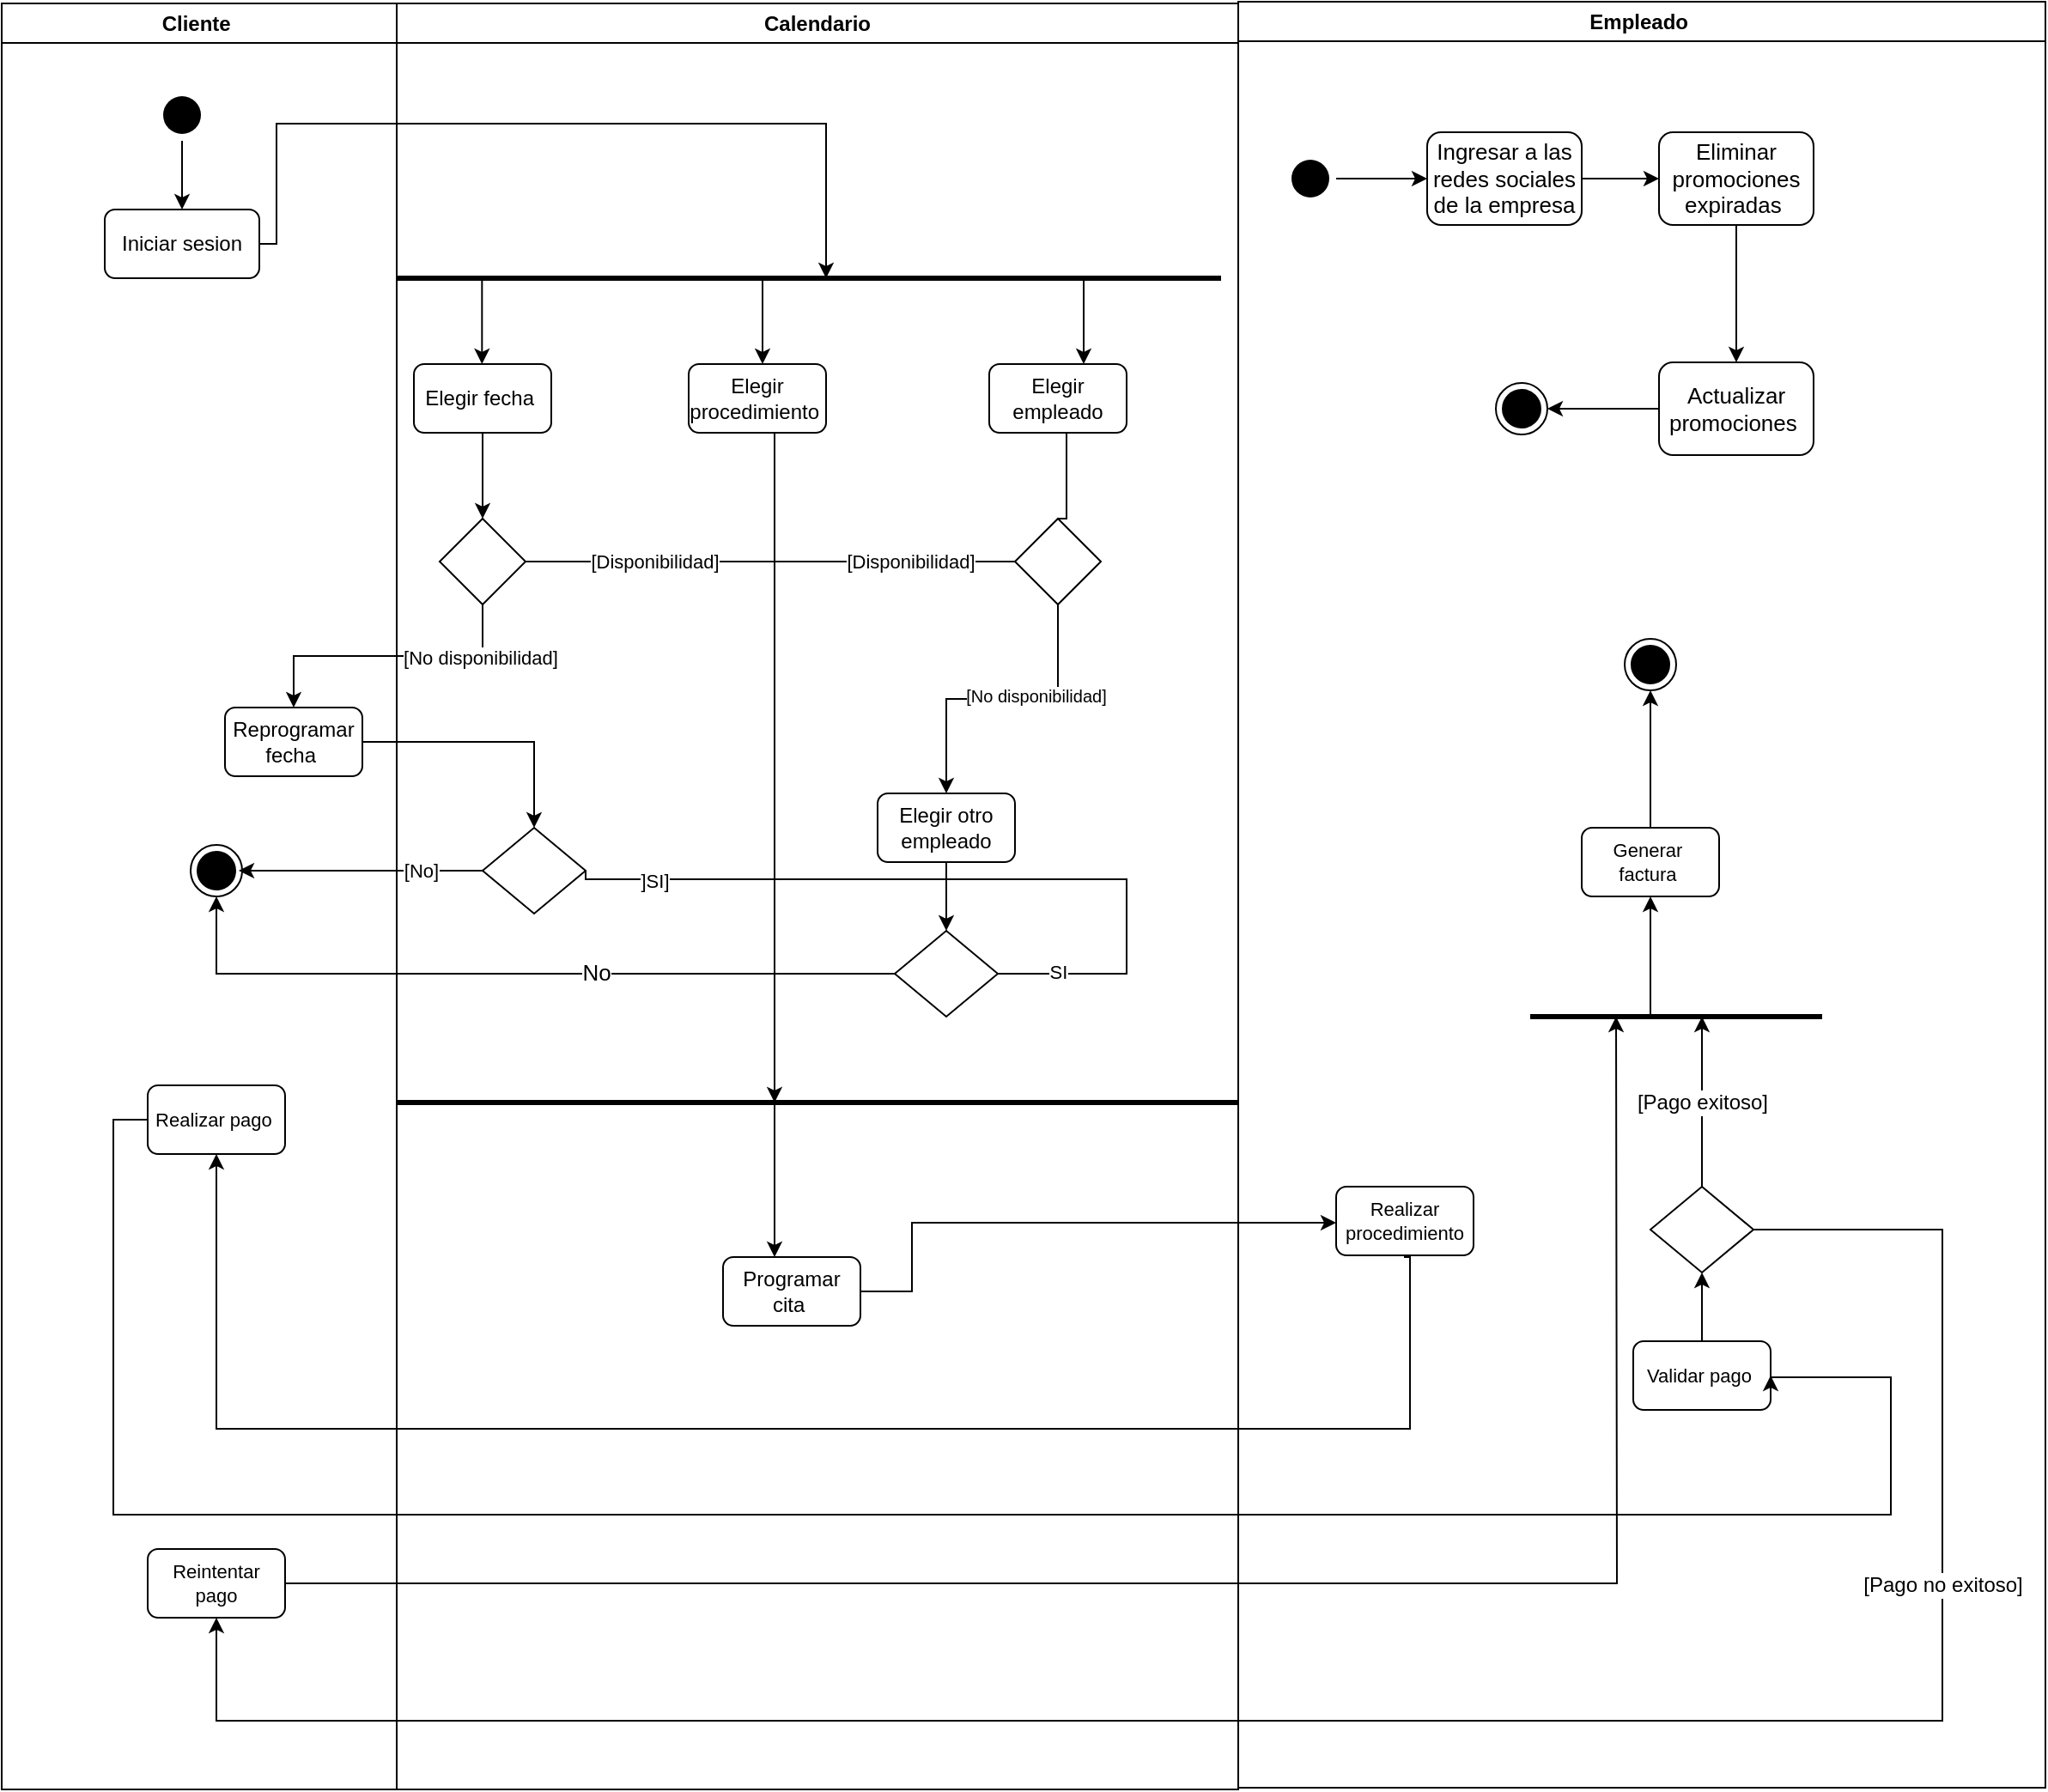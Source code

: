 <mxfile version="20.8.20" type="google"><diagram id="agyuGTykcgmT7RsgFzJi" name="Página-1"><mxGraphModel grid="1" page="1" gridSize="10" guides="1" tooltips="1" connect="1" arrows="1" fold="1" pageScale="1" pageWidth="827" pageHeight="1169" math="0" shadow="0"><root><mxCell id="0"/><mxCell id="1" parent="0"/><mxCell id="9iavjYxWbR6sxeOeJVab-1" value="Cliente&amp;nbsp;" style="swimlane;whiteSpace=wrap;html=1;movable=1;resizable=1;rotatable=1;deletable=1;editable=1;connectable=1;" vertex="1" parent="1"><mxGeometry x="-30" y="130" width="230" height="1040" as="geometry"/></mxCell><mxCell id="9iavjYxWbR6sxeOeJVab-7" style="edgeStyle=orthogonalEdgeStyle;rounded=0;orthogonalLoop=1;jettySize=auto;html=1;entryX=0.5;entryY=0;entryDx=0;entryDy=0;" edge="1" parent="9iavjYxWbR6sxeOeJVab-1" source="9iavjYxWbR6sxeOeJVab-4" target="9iavjYxWbR6sxeOeJVab-8"><mxGeometry relative="1" as="geometry"><mxPoint x="105" y="115" as="targetPoint"/></mxGeometry></mxCell><mxCell id="9iavjYxWbR6sxeOeJVab-4" value="" style="ellipse;html=1;shape=endState;fillColor=#000000;strokeColor=none;" vertex="1" parent="9iavjYxWbR6sxeOeJVab-1"><mxGeometry x="90" y="50" width="30" height="30" as="geometry"/></mxCell><mxCell id="9iavjYxWbR6sxeOeJVab-8" value="Iniciar sesion" style="rounded=1;whiteSpace=wrap;html=1;strokeColor=#000000;" vertex="1" parent="9iavjYxWbR6sxeOeJVab-1"><mxGeometry x="60" y="120" width="90" height="40" as="geometry"/></mxCell><mxCell id="9iavjYxWbR6sxeOeJVab-32" value="Reprogramar fecha&amp;nbsp;" style="rounded=1;whiteSpace=wrap;html=1;strokeColor=#000000;" vertex="1" parent="9iavjYxWbR6sxeOeJVab-1"><mxGeometry x="130" y="410" width="80" height="40" as="geometry"/></mxCell><mxCell id="9iavjYxWbR6sxeOeJVab-52" value="" style="ellipse;html=1;shape=endState;fillColor=#000000;strokeColor=default;fontSize=8;" vertex="1" parent="9iavjYxWbR6sxeOeJVab-1"><mxGeometry x="110" y="490" width="30" height="30" as="geometry"/></mxCell><mxCell id="9iavjYxWbR6sxeOeJVab-93" value="&lt;span style=&quot;font-size: 11px;&quot;&gt;Realizar pago&amp;nbsp;&lt;/span&gt;" style="rounded=1;whiteSpace=wrap;html=1;strokeColor=#000000;fontSize=8;" vertex="1" parent="9iavjYxWbR6sxeOeJVab-1"><mxGeometry x="85" y="630" width="80" height="40" as="geometry"/></mxCell><mxCell id="9iavjYxWbR6sxeOeJVab-111" value="&lt;span style=&quot;font-size: 11px;&quot;&gt;Reintentar pago&lt;/span&gt;" style="rounded=1;whiteSpace=wrap;html=1;strokeColor=#000000;fontSize=8;" vertex="1" parent="9iavjYxWbR6sxeOeJVab-1"><mxGeometry x="85" y="900" width="80" height="40" as="geometry"/></mxCell><mxCell id="9iavjYxWbR6sxeOeJVab-2" value="Calendario" style="swimlane;whiteSpace=wrap;html=1;movable=1;resizable=1;rotatable=1;deletable=1;editable=1;connectable=1;" vertex="1" parent="1"><mxGeometry x="200" y="130" width="490" height="1040" as="geometry"/></mxCell><mxCell id="9iavjYxWbR6sxeOeJVab-25" style="edgeStyle=orthogonalEdgeStyle;rounded=0;orthogonalLoop=1;jettySize=auto;html=1;strokeWidth=1;" edge="1" parent="9iavjYxWbR6sxeOeJVab-2" source="9iavjYxWbR6sxeOeJVab-9"><mxGeometry relative="1" as="geometry"><mxPoint x="50" y="300" as="targetPoint"/></mxGeometry></mxCell><mxCell id="9iavjYxWbR6sxeOeJVab-9" value="Elegir fecha&amp;nbsp;" style="rounded=1;whiteSpace=wrap;html=1;strokeColor=#000000;" vertex="1" parent="9iavjYxWbR6sxeOeJVab-2"><mxGeometry x="10" y="210" width="80" height="40" as="geometry"/></mxCell><mxCell id="9iavjYxWbR6sxeOeJVab-12" value="" style="endArrow=none;html=1;rounded=0;strokeWidth=3;" edge="1" parent="9iavjYxWbR6sxeOeJVab-2"><mxGeometry x="0.6" width="50" height="50" relative="1" as="geometry"><mxPoint y="160" as="sourcePoint"/><mxPoint x="480" y="160" as="targetPoint"/><Array as="points"/><mxPoint as="offset"/></mxGeometry></mxCell><mxCell id="9iavjYxWbR6sxeOeJVab-13" value="Elegir procedimiento&amp;nbsp;" style="rounded=1;whiteSpace=wrap;html=1;strokeColor=#000000;" vertex="1" parent="9iavjYxWbR6sxeOeJVab-2"><mxGeometry x="170" y="210" width="80" height="40" as="geometry"/></mxCell><mxCell id="9iavjYxWbR6sxeOeJVab-47" style="edgeStyle=orthogonalEdgeStyle;rounded=0;orthogonalLoop=1;jettySize=auto;html=1;strokeWidth=1;fontSize=8;endArrow=none;endFill=0;entryX=0.5;entryY=0;entryDx=0;entryDy=0;" edge="1" parent="9iavjYxWbR6sxeOeJVab-2" source="9iavjYxWbR6sxeOeJVab-14" target="9iavjYxWbR6sxeOeJVab-54"><mxGeometry relative="1" as="geometry"><mxPoint x="320" y="320" as="targetPoint"/><Array as="points"><mxPoint x="390" y="300"/></Array></mxGeometry></mxCell><mxCell id="9iavjYxWbR6sxeOeJVab-14" value="Elegir empleado" style="rounded=1;whiteSpace=wrap;html=1;strokeColor=#000000;" vertex="1" parent="9iavjYxWbR6sxeOeJVab-2"><mxGeometry x="345" y="210" width="80" height="40" as="geometry"/></mxCell><mxCell id="9iavjYxWbR6sxeOeJVab-17" value="" style="endArrow=classic;html=1;rounded=0;strokeWidth=1;" edge="1" parent="9iavjYxWbR6sxeOeJVab-2"><mxGeometry width="50" height="50" relative="1" as="geometry"><mxPoint x="49.66" y="160" as="sourcePoint"/><mxPoint x="49.66" y="210" as="targetPoint"/></mxGeometry></mxCell><mxCell id="9iavjYxWbR6sxeOeJVab-18" value="" style="endArrow=classic;html=1;rounded=0;strokeWidth=1;" edge="1" parent="9iavjYxWbR6sxeOeJVab-2"><mxGeometry x="-0.6" y="35" width="50" height="50" relative="1" as="geometry"><mxPoint x="213.0" y="160" as="sourcePoint"/><mxPoint x="213.0" y="210" as="targetPoint"/><Array as="points"/><mxPoint as="offset"/></mxGeometry></mxCell><mxCell id="9iavjYxWbR6sxeOeJVab-19" value="" style="endArrow=classic;html=1;rounded=0;strokeWidth=1;" edge="1" parent="9iavjYxWbR6sxeOeJVab-2"><mxGeometry x="-0.2" y="40" width="50" height="50" relative="1" as="geometry"><mxPoint x="400.0" y="160" as="sourcePoint"/><mxPoint x="400.0" y="210" as="targetPoint"/><Array as="points"><mxPoint x="400" y="170"/><mxPoint x="400" y="180"/></Array><mxPoint as="offset"/></mxGeometry></mxCell><mxCell id="9iavjYxWbR6sxeOeJVab-42" style="edgeStyle=orthogonalEdgeStyle;rounded=0;orthogonalLoop=1;jettySize=auto;html=1;exitX=1;exitY=0.5;exitDx=0;exitDy=0;strokeWidth=1;fontSize=8;" edge="1" parent="9iavjYxWbR6sxeOeJVab-2" source="9iavjYxWbR6sxeOeJVab-26"><mxGeometry relative="1" as="geometry"><mxPoint x="220" y="640" as="targetPoint"/><Array as="points"><mxPoint x="220" y="325"/></Array></mxGeometry></mxCell><mxCell id="9iavjYxWbR6sxeOeJVab-43" value="[Disponibilidad]" style="edgeLabel;html=1;align=center;verticalAlign=middle;resizable=0;points=[];fontSize=11;" connectable="0" vertex="1" parent="9iavjYxWbR6sxeOeJVab-42"><mxGeometry x="-0.206" y="-2" relative="1" as="geometry"><mxPoint x="-68" y="-38" as="offset"/></mxGeometry></mxCell><mxCell id="9iavjYxWbR6sxeOeJVab-26" value="" style="rhombus;whiteSpace=wrap;html=1;strokeColor=#000000;" vertex="1" parent="9iavjYxWbR6sxeOeJVab-2"><mxGeometry x="25" y="300" width="50" height="50" as="geometry"/></mxCell><mxCell id="9iavjYxWbR6sxeOeJVab-39" style="edgeStyle=orthogonalEdgeStyle;rounded=0;orthogonalLoop=1;jettySize=auto;html=1;strokeWidth=1;fontSize=8;endArrow=none;endFill=0;exitX=1;exitY=0.5;exitDx=0;exitDy=0;" edge="1" parent="9iavjYxWbR6sxeOeJVab-2" source="9iavjYxWbR6sxeOeJVab-35"><mxGeometry relative="1" as="geometry"><mxPoint x="220" y="510" as="targetPoint"/><Array as="points"><mxPoint x="110" y="510"/></Array></mxGeometry></mxCell><mxCell id="9iavjYxWbR6sxeOeJVab-40" value="]SI]" style="edgeLabel;html=1;align=center;verticalAlign=middle;resizable=0;points=[];fontSize=11;" connectable="0" vertex="1" parent="9iavjYxWbR6sxeOeJVab-39"><mxGeometry x="-0.223" y="-1" relative="1" as="geometry"><mxPoint as="offset"/></mxGeometry></mxCell><mxCell id="9iavjYxWbR6sxeOeJVab-35" value="" style="rhombus;whiteSpace=wrap;html=1;strokeColor=#000000;fontSize=8;" vertex="1" parent="9iavjYxWbR6sxeOeJVab-2"><mxGeometry x="50" y="480" width="60" height="50" as="geometry"/></mxCell><mxCell id="9iavjYxWbR6sxeOeJVab-59" style="edgeStyle=orthogonalEdgeStyle;rounded=0;orthogonalLoop=1;jettySize=auto;html=1;strokeWidth=1;fontSize=8;entryX=0.5;entryY=0;entryDx=0;entryDy=0;" edge="1" parent="9iavjYxWbR6sxeOeJVab-2" source="9iavjYxWbR6sxeOeJVab-54" target="9iavjYxWbR6sxeOeJVab-61"><mxGeometry relative="1" as="geometry"><mxPoint x="320" y="440" as="targetPoint"/><Array as="points"/></mxGeometry></mxCell><mxCell id="9iavjYxWbR6sxeOeJVab-60" value="[No disponibilidad]" style="edgeLabel;html=1;align=center;verticalAlign=middle;resizable=0;points=[];fontSize=10;" connectable="0" vertex="1" parent="9iavjYxWbR6sxeOeJVab-59"><mxGeometry x="-0.224" y="-2" relative="1" as="geometry"><mxPoint as="offset"/></mxGeometry></mxCell><mxCell id="9iavjYxWbR6sxeOeJVab-54" value="" style="rhombus;whiteSpace=wrap;html=1;strokeColor=#000000;" vertex="1" parent="9iavjYxWbR6sxeOeJVab-2"><mxGeometry x="360" y="300" width="50" height="50" as="geometry"/></mxCell><mxCell id="9iavjYxWbR6sxeOeJVab-65" style="edgeStyle=orthogonalEdgeStyle;rounded=0;orthogonalLoop=1;jettySize=auto;html=1;entryX=0.5;entryY=0;entryDx=0;entryDy=0;strokeWidth=1;fontSize=8;" edge="1" parent="9iavjYxWbR6sxeOeJVab-2" source="9iavjYxWbR6sxeOeJVab-61" target="9iavjYxWbR6sxeOeJVab-64"><mxGeometry relative="1" as="geometry"/></mxCell><mxCell id="9iavjYxWbR6sxeOeJVab-61" value="Elegir otro empleado" style="rounded=1;whiteSpace=wrap;html=1;strokeColor=#000000;" vertex="1" parent="9iavjYxWbR6sxeOeJVab-2"><mxGeometry x="280" y="460" width="80" height="40" as="geometry"/></mxCell><mxCell id="9iavjYxWbR6sxeOeJVab-64" value="" style="rhombus;whiteSpace=wrap;html=1;strokeColor=#000000;fontSize=8;" vertex="1" parent="9iavjYxWbR6sxeOeJVab-2"><mxGeometry x="290" y="540" width="60" height="50" as="geometry"/></mxCell><mxCell id="9iavjYxWbR6sxeOeJVab-72" value="" style="endArrow=none;html=1;rounded=0;strokeWidth=3;" edge="1" parent="9iavjYxWbR6sxeOeJVab-2"><mxGeometry x="0.6" width="50" height="50" relative="1" as="geometry"><mxPoint y="640" as="sourcePoint"/><mxPoint x="490" y="640" as="targetPoint"/><Array as="points"><mxPoint x="240" y="640"/></Array><mxPoint as="offset"/></mxGeometry></mxCell><mxCell id="9iavjYxWbR6sxeOeJVab-78" value="Programar cita&amp;nbsp;" style="rounded=1;whiteSpace=wrap;html=1;strokeColor=#000000;" vertex="1" parent="9iavjYxWbR6sxeOeJVab-2"><mxGeometry x="190" y="730" width="80" height="40" as="geometry"/></mxCell><mxCell id="9iavjYxWbR6sxeOeJVab-70" value="" style="edgeStyle=orthogonalEdgeStyle;rounded=0;orthogonalLoop=1;jettySize=auto;html=1;strokeWidth=1;fontSize=8;endArrow=none;endFill=0;exitX=1;exitY=0.5;exitDx=0;exitDy=0;" edge="1" parent="9iavjYxWbR6sxeOeJVab-2" source="9iavjYxWbR6sxeOeJVab-64"><mxGeometry relative="1" as="geometry"><mxPoint x="345" y="565" as="sourcePoint"/><mxPoint x="215" y="510" as="targetPoint"/><Array as="points"><mxPoint x="425" y="565"/><mxPoint x="425" y="510"/></Array></mxGeometry></mxCell><mxCell id="9iavjYxWbR6sxeOeJVab-71" value="&lt;font style=&quot;font-size: 11px;&quot;&gt;SI&lt;/font&gt;" style="edgeLabel;html=1;align=center;verticalAlign=middle;resizable=0;points=[];fontSize=8;" connectable="0" vertex="1" parent="9iavjYxWbR6sxeOeJVab-70"><mxGeometry x="-0.26" relative="1" as="geometry"><mxPoint x="-40" y="50" as="offset"/></mxGeometry></mxCell><mxCell id="9iavjYxWbR6sxeOeJVab-3" value="Empleado&amp;nbsp;" style="swimlane;whiteSpace=wrap;html=1;movable=1;resizable=1;rotatable=1;deletable=1;editable=1;connectable=1;" vertex="1" parent="1"><mxGeometry x="690" y="129" width="470" height="1040" as="geometry"/></mxCell><mxCell id="9iavjYxWbR6sxeOeJVab-81" value="&lt;span style=&quot;font-size: 11px;&quot;&gt;Realizar procedimiento&lt;/span&gt;" style="rounded=1;whiteSpace=wrap;html=1;strokeColor=#000000;fontSize=8;" vertex="1" parent="9iavjYxWbR6sxeOeJVab-3"><mxGeometry x="57" y="690" width="80" height="40" as="geometry"/></mxCell><mxCell id="9iavjYxWbR6sxeOeJVab-119" style="edgeStyle=orthogonalEdgeStyle;rounded=0;orthogonalLoop=1;jettySize=auto;html=1;strokeWidth=1;fontSize=12;startArrow=none;startFill=0;endArrow=classic;endFill=1;" edge="1" parent="9iavjYxWbR6sxeOeJVab-3" source="9iavjYxWbR6sxeOeJVab-96"><mxGeometry relative="1" as="geometry"><mxPoint x="240" y="401" as="targetPoint"/></mxGeometry></mxCell><mxCell id="9iavjYxWbR6sxeOeJVab-96" value="&lt;span style=&quot;font-size: 11px;&quot;&gt;Generar&amp;nbsp; factura&amp;nbsp;&lt;/span&gt;" style="rounded=1;whiteSpace=wrap;html=1;strokeColor=#000000;fontSize=8;" vertex="1" parent="9iavjYxWbR6sxeOeJVab-3"><mxGeometry x="200" y="481" width="80" height="40" as="geometry"/></mxCell><mxCell id="9iavjYxWbR6sxeOeJVab-105" style="edgeStyle=orthogonalEdgeStyle;rounded=0;orthogonalLoop=1;jettySize=auto;html=1;entryX=0.5;entryY=1;entryDx=0;entryDy=0;strokeWidth=1;fontSize=12;startArrow=none;startFill=0;endArrow=classic;endFill=1;" edge="1" parent="9iavjYxWbR6sxeOeJVab-3" source="9iavjYxWbR6sxeOeJVab-101" target="9iavjYxWbR6sxeOeJVab-104"><mxGeometry relative="1" as="geometry"/></mxCell><mxCell id="9iavjYxWbR6sxeOeJVab-101" value="&lt;span style=&quot;font-size: 11px;&quot;&gt;Validar pago&amp;nbsp;&lt;/span&gt;" style="rounded=1;whiteSpace=wrap;html=1;strokeColor=#000000;fontSize=8;" vertex="1" parent="9iavjYxWbR6sxeOeJVab-3"><mxGeometry x="230" y="780" width="80" height="40" as="geometry"/></mxCell><mxCell id="9iavjYxWbR6sxeOeJVab-107" value="[Pago exitoso]" style="edgeStyle=orthogonalEdgeStyle;rounded=0;orthogonalLoop=1;jettySize=auto;html=1;strokeWidth=1;fontSize=12;startArrow=none;startFill=0;endArrow=classic;endFill=1;" edge="1" parent="9iavjYxWbR6sxeOeJVab-3" source="9iavjYxWbR6sxeOeJVab-104"><mxGeometry relative="1" as="geometry"><mxPoint x="270" y="591" as="targetPoint"/></mxGeometry></mxCell><mxCell id="9iavjYxWbR6sxeOeJVab-104" value="" style="rhombus;whiteSpace=wrap;html=1;strokeColor=#000000;fontSize=8;" vertex="1" parent="9iavjYxWbR6sxeOeJVab-3"><mxGeometry x="240" y="690" width="60" height="50" as="geometry"/></mxCell><mxCell id="9iavjYxWbR6sxeOeJVab-114" value="" style="endArrow=none;html=1;rounded=0;strokeWidth=3;" edge="1" parent="9iavjYxWbR6sxeOeJVab-3"><mxGeometry x="0.6" width="50" height="50" relative="1" as="geometry"><mxPoint x="170" y="591" as="sourcePoint"/><mxPoint x="340" y="591" as="targetPoint"/><Array as="points"><mxPoint x="230" y="591"/></Array><mxPoint as="offset"/></mxGeometry></mxCell><mxCell id="9iavjYxWbR6sxeOeJVab-120" value="" style="ellipse;html=1;shape=endState;fillColor=#000000;strokeColor=default;fontSize=8;" vertex="1" parent="9iavjYxWbR6sxeOeJVab-3"><mxGeometry x="225" y="371" width="30" height="30" as="geometry"/></mxCell><mxCell id="9iavjYxWbR6sxeOeJVab-123" style="edgeStyle=orthogonalEdgeStyle;rounded=0;orthogonalLoop=1;jettySize=auto;html=1;strokeWidth=1;fontSize=11;startArrow=none;startFill=0;endArrow=classic;endFill=1;entryX=0;entryY=0.5;entryDx=0;entryDy=0;" edge="1" parent="9iavjYxWbR6sxeOeJVab-3" source="9iavjYxWbR6sxeOeJVab-121" target="9iavjYxWbR6sxeOeJVab-124"><mxGeometry relative="1" as="geometry"><mxPoint x="105.0" y="96" as="targetPoint"/></mxGeometry></mxCell><mxCell id="9iavjYxWbR6sxeOeJVab-121" value="" style="ellipse;html=1;shape=endState;fillColor=#000000;strokeColor=none;" vertex="1" parent="9iavjYxWbR6sxeOeJVab-3"><mxGeometry x="27" y="88" width="30" height="30" as="geometry"/></mxCell><mxCell id="9iavjYxWbR6sxeOeJVab-128" style="edgeStyle=orthogonalEdgeStyle;rounded=0;orthogonalLoop=1;jettySize=auto;html=1;strokeWidth=1;fontSize=13;startArrow=none;startFill=0;endArrow=classic;endFill=1;" edge="1" parent="9iavjYxWbR6sxeOeJVab-3" source="9iavjYxWbR6sxeOeJVab-124" target="9iavjYxWbR6sxeOeJVab-127"><mxGeometry relative="1" as="geometry"/></mxCell><mxCell id="9iavjYxWbR6sxeOeJVab-124" value="Ingresar a las redes sociales de la empresa" style="rounded=1;whiteSpace=wrap;html=1;strokeColor=#000000;fontSize=13;" vertex="1" parent="9iavjYxWbR6sxeOeJVab-3"><mxGeometry x="110" y="76" width="90" height="54" as="geometry"/></mxCell><mxCell id="9iavjYxWbR6sxeOeJVab-130" value="" style="edgeStyle=orthogonalEdgeStyle;rounded=0;orthogonalLoop=1;jettySize=auto;html=1;strokeWidth=1;fontSize=13;startArrow=none;startFill=0;endArrow=classic;endFill=1;" edge="1" parent="9iavjYxWbR6sxeOeJVab-3" source="9iavjYxWbR6sxeOeJVab-127" target="9iavjYxWbR6sxeOeJVab-129"><mxGeometry relative="1" as="geometry"/></mxCell><mxCell id="9iavjYxWbR6sxeOeJVab-127" value="Eliminar promociones expiradas&amp;nbsp;" style="rounded=1;whiteSpace=wrap;html=1;strokeColor=#000000;fontSize=13;" vertex="1" parent="9iavjYxWbR6sxeOeJVab-3"><mxGeometry x="245" y="76" width="90" height="54" as="geometry"/></mxCell><mxCell id="9iavjYxWbR6sxeOeJVab-132" value="" style="edgeStyle=orthogonalEdgeStyle;rounded=0;orthogonalLoop=1;jettySize=auto;html=1;strokeWidth=1;fontSize=13;startArrow=none;startFill=0;endArrow=classic;endFill=1;" edge="1" parent="9iavjYxWbR6sxeOeJVab-3" source="9iavjYxWbR6sxeOeJVab-129"><mxGeometry relative="1" as="geometry"><mxPoint x="180.0" y="237" as="targetPoint"/></mxGeometry></mxCell><mxCell id="9iavjYxWbR6sxeOeJVab-129" value="Actualizar promociones&amp;nbsp;" style="rounded=1;whiteSpace=wrap;html=1;strokeColor=#000000;fontSize=13;" vertex="1" parent="9iavjYxWbR6sxeOeJVab-3"><mxGeometry x="245" y="210" width="90" height="54" as="geometry"/></mxCell><mxCell id="9iavjYxWbR6sxeOeJVab-134" value="" style="ellipse;html=1;shape=endState;fillColor=#000000;strokeColor=default;fontSize=8;" vertex="1" parent="9iavjYxWbR6sxeOeJVab-3"><mxGeometry x="150" y="222" width="30" height="30" as="geometry"/></mxCell><mxCell id="9iavjYxWbR6sxeOeJVab-10" style="edgeStyle=orthogonalEdgeStyle;rounded=0;orthogonalLoop=1;jettySize=auto;html=1;" edge="1" parent="1" source="9iavjYxWbR6sxeOeJVab-8"><mxGeometry relative="1" as="geometry"><mxPoint x="450" y="290" as="targetPoint"/><Array as="points"><mxPoint x="130" y="270"/><mxPoint x="130" y="200"/><mxPoint x="450" y="200"/></Array></mxGeometry></mxCell><mxCell id="9iavjYxWbR6sxeOeJVab-50" style="edgeStyle=orthogonalEdgeStyle;rounded=0;orthogonalLoop=1;jettySize=auto;html=1;strokeWidth=1;fontSize=8;" edge="1" parent="1" source="9iavjYxWbR6sxeOeJVab-35"><mxGeometry relative="1" as="geometry"><mxPoint x="108" y="635" as="targetPoint"/><Array as="points"><mxPoint x="230" y="635"/><mxPoint x="230" y="635"/></Array></mxGeometry></mxCell><mxCell id="9iavjYxWbR6sxeOeJVab-51" value="[No]" style="edgeLabel;html=1;align=center;verticalAlign=middle;resizable=0;points=[];fontSize=11;" connectable="0" vertex="1" parent="9iavjYxWbR6sxeOeJVab-50"><mxGeometry x="-0.239" relative="1" as="geometry"><mxPoint x="18" as="offset"/></mxGeometry></mxCell><mxCell id="9iavjYxWbR6sxeOeJVab-37" style="edgeStyle=orthogonalEdgeStyle;rounded=0;orthogonalLoop=1;jettySize=auto;html=1;entryX=0.5;entryY=0;entryDx=0;entryDy=0;strokeWidth=1;fontSize=8;" edge="1" parent="1" source="9iavjYxWbR6sxeOeJVab-32" target="9iavjYxWbR6sxeOeJVab-35"><mxGeometry relative="1" as="geometry"/></mxCell><mxCell id="9iavjYxWbR6sxeOeJVab-30" style="edgeStyle=orthogonalEdgeStyle;rounded=0;orthogonalLoop=1;jettySize=auto;html=1;exitX=0.5;exitY=1;exitDx=0;exitDy=0;strokeWidth=1;fontSize=8;entryX=0.5;entryY=0;entryDx=0;entryDy=0;" edge="1" parent="1" source="9iavjYxWbR6sxeOeJVab-26" target="9iavjYxWbR6sxeOeJVab-32"><mxGeometry relative="1" as="geometry"><mxPoint x="250" y="510" as="targetPoint"/></mxGeometry></mxCell><mxCell id="9iavjYxWbR6sxeOeJVab-31" value="[No disponibilidad]&amp;nbsp;" style="edgeLabel;html=1;align=center;verticalAlign=middle;resizable=0;points=[];fontSize=11;" connectable="0" vertex="1" parent="9iavjYxWbR6sxeOeJVab-30"><mxGeometry x="-0.2" y="1" relative="1" as="geometry"><mxPoint x="38" as="offset"/></mxGeometry></mxCell><mxCell id="9iavjYxWbR6sxeOeJVab-67" style="edgeStyle=orthogonalEdgeStyle;rounded=0;orthogonalLoop=1;jettySize=auto;html=1;exitX=0;exitY=0.5;exitDx=0;exitDy=0;strokeWidth=1;fontSize=8;entryX=0.5;entryY=1;entryDx=0;entryDy=0;" edge="1" parent="1" source="9iavjYxWbR6sxeOeJVab-64" target="9iavjYxWbR6sxeOeJVab-52"><mxGeometry relative="1" as="geometry"><mxPoint x="420" y="725" as="targetPoint"/><Array as="points"><mxPoint x="95" y="695"/></Array></mxGeometry></mxCell><mxCell id="9iavjYxWbR6sxeOeJVab-68" value="No" style="edgeLabel;html=1;align=center;verticalAlign=middle;resizable=0;points=[];fontSize=13;" connectable="0" vertex="1" parent="9iavjYxWbR6sxeOeJVab-67"><mxGeometry x="-0.21" y="-1" relative="1" as="geometry"><mxPoint as="offset"/></mxGeometry></mxCell><mxCell id="9iavjYxWbR6sxeOeJVab-74" style="edgeStyle=orthogonalEdgeStyle;rounded=0;orthogonalLoop=1;jettySize=auto;html=1;strokeWidth=1;fontSize=8;endArrow=none;endFill=0;" edge="1" parent="1" source="9iavjYxWbR6sxeOeJVab-13"><mxGeometry relative="1" as="geometry"><mxPoint x="420" y="450" as="targetPoint"/><Array as="points"><mxPoint x="420" y="390"/><mxPoint x="420" y="390"/></Array></mxGeometry></mxCell><mxCell id="9iavjYxWbR6sxeOeJVab-76" style="edgeStyle=orthogonalEdgeStyle;rounded=0;orthogonalLoop=1;jettySize=auto;html=1;strokeWidth=1;fontSize=8;endArrow=none;endFill=0;" edge="1" parent="1" source="9iavjYxWbR6sxeOeJVab-54"><mxGeometry relative="1" as="geometry"><mxPoint x="420" y="415" as="targetPoint"/><Array as="points"><mxPoint x="420" y="455"/></Array></mxGeometry></mxCell><mxCell id="9iavjYxWbR6sxeOeJVab-77" value="[Disponibilidad]" style="edgeLabel;html=1;align=center;verticalAlign=middle;resizable=0;points=[];fontSize=11;" connectable="0" vertex="1" parent="9iavjYxWbR6sxeOeJVab-76"><mxGeometry x="-0.184" y="-2" relative="1" as="geometry"><mxPoint x="12" y="2" as="offset"/></mxGeometry></mxCell><mxCell id="9iavjYxWbR6sxeOeJVab-80" style="edgeStyle=orthogonalEdgeStyle;rounded=0;orthogonalLoop=1;jettySize=auto;html=1;strokeWidth=1;fontSize=8;endArrow=none;endFill=0;startArrow=classic;startFill=1;" edge="1" parent="1" source="9iavjYxWbR6sxeOeJVab-78"><mxGeometry relative="1" as="geometry"><mxPoint x="430" y="770" as="targetPoint"/><Array as="points"><mxPoint x="420" y="770"/></Array></mxGeometry></mxCell><mxCell id="9iavjYxWbR6sxeOeJVab-82" style="edgeStyle=orthogonalEdgeStyle;rounded=0;orthogonalLoop=1;jettySize=auto;html=1;strokeWidth=1;fontSize=8;startArrow=none;startFill=0;endArrow=classic;endFill=1;exitX=1;exitY=0.5;exitDx=0;exitDy=0;" edge="1" parent="1" source="9iavjYxWbR6sxeOeJVab-78" target="9iavjYxWbR6sxeOeJVab-81"><mxGeometry relative="1" as="geometry"><mxPoint x="500" y="880" as="sourcePoint"/><Array as="points"><mxPoint x="500" y="880"/><mxPoint x="500" y="840"/></Array></mxGeometry></mxCell><mxCell id="9iavjYxWbR6sxeOeJVab-95" style="edgeStyle=orthogonalEdgeStyle;rounded=0;orthogonalLoop=1;jettySize=auto;html=1;strokeWidth=1;fontSize=12;startArrow=none;startFill=0;endArrow=classic;endFill=1;entryX=0.5;entryY=1;entryDx=0;entryDy=0;exitX=0.5;exitY=1;exitDx=0;exitDy=0;" edge="1" parent="1" source="9iavjYxWbR6sxeOeJVab-81" target="9iavjYxWbR6sxeOeJVab-93"><mxGeometry relative="1" as="geometry"><mxPoint x="787" y="960" as="targetPoint"/><Array as="points"><mxPoint x="790" y="860"/><mxPoint x="790" y="960"/><mxPoint x="95" y="960"/></Array></mxGeometry></mxCell><mxCell id="9iavjYxWbR6sxeOeJVab-103" style="edgeStyle=orthogonalEdgeStyle;rounded=0;orthogonalLoop=1;jettySize=auto;html=1;strokeWidth=1;fontSize=12;startArrow=none;startFill=0;endArrow=classic;endFill=1;entryX=1;entryY=0.5;entryDx=0;entryDy=0;" edge="1" parent="1" source="9iavjYxWbR6sxeOeJVab-93" target="9iavjYxWbR6sxeOeJVab-101"><mxGeometry relative="1" as="geometry"><mxPoint x="1020" y="930" as="targetPoint"/><Array as="points"><mxPoint x="35" y="780"/><mxPoint x="35" y="1010"/><mxPoint x="1070" y="1010"/><mxPoint x="1070" y="930"/></Array></mxGeometry></mxCell><mxCell id="9iavjYxWbR6sxeOeJVab-109" value="[Pago no exitoso]" style="edgeStyle=orthogonalEdgeStyle;rounded=0;orthogonalLoop=1;jettySize=auto;html=1;strokeWidth=1;fontSize=12;startArrow=none;startFill=0;endArrow=classic;endFill=1;entryX=0.5;entryY=1;entryDx=0;entryDy=0;" edge="1" parent="1" source="9iavjYxWbR6sxeOeJVab-104" target="9iavjYxWbR6sxeOeJVab-111"><mxGeometry x="-0.567" relative="1" as="geometry"><mxPoint x="90" y="1090" as="targetPoint"/><Array as="points"><mxPoint x="1100" y="844"/><mxPoint x="1100" y="1130"/><mxPoint x="95" y="1130"/></Array><mxPoint as="offset"/></mxGeometry></mxCell><mxCell id="9iavjYxWbR6sxeOeJVab-113" style="edgeStyle=orthogonalEdgeStyle;rounded=0;orthogonalLoop=1;jettySize=auto;html=1;strokeWidth=1;fontSize=12;startArrow=none;startFill=0;endArrow=classic;endFill=1;" edge="1" parent="1" source="9iavjYxWbR6sxeOeJVab-111"><mxGeometry relative="1" as="geometry"><mxPoint x="910" y="720" as="targetPoint"/></mxGeometry></mxCell><mxCell id="9iavjYxWbR6sxeOeJVab-117" style="edgeStyle=orthogonalEdgeStyle;rounded=0;orthogonalLoop=1;jettySize=auto;html=1;strokeWidth=1;fontSize=12;startArrow=classic;startFill=1;endArrow=none;endFill=0;" edge="1" parent="1" source="9iavjYxWbR6sxeOeJVab-96"><mxGeometry relative="1" as="geometry"><mxPoint x="930" y="720" as="targetPoint"/></mxGeometry></mxCell></root></mxGraphModel></diagram></mxfile>